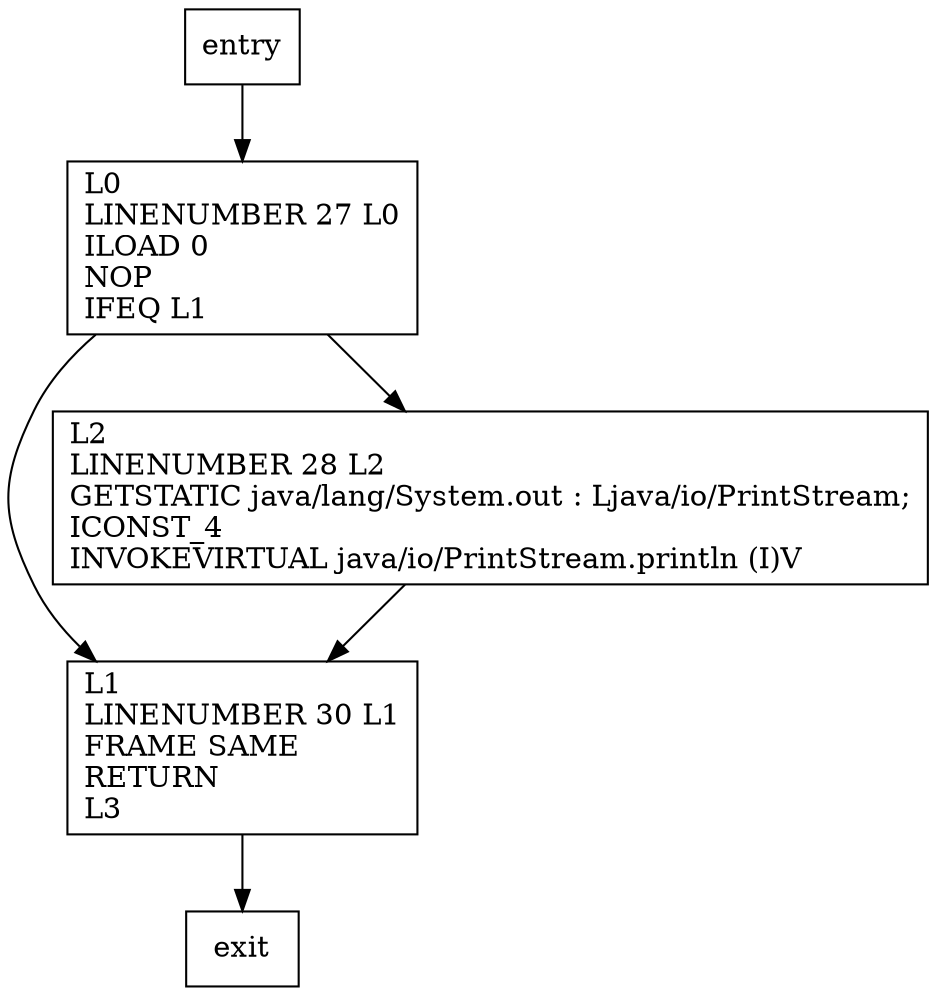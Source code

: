 digraph foo {
node [shape=record];
429313384 [label="L1\lLINENUMBER 30 L1\lFRAME SAME\lRETURN\lL3\l"];
1020391880 [label="L0\lLINENUMBER 27 L0\lILOAD 0\lNOP\lIFEQ L1\l"];
977993101 [label="L2\lLINENUMBER 28 L2\lGETSTATIC java/lang/System.out : Ljava/io/PrintStream;\lICONST_4\lINVOKEVIRTUAL java/io/PrintStream.println (I)V\l"];
entry;
exit;
entry -> 1020391880;
429313384 -> exit;
1020391880 -> 429313384;
1020391880 -> 977993101;
977993101 -> 429313384;
}
